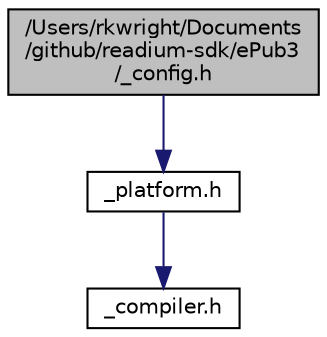 digraph "/Users/rkwright/Documents/github/readium-sdk/ePub3/_config.h"
{
  edge [fontname="Helvetica",fontsize="10",labelfontname="Helvetica",labelfontsize="10"];
  node [fontname="Helvetica",fontsize="10",shape=record];
  Node1 [label="/Users/rkwright/Documents\l/github/readium-sdk/ePub3\l/_config.h",height=0.2,width=0.4,color="black", fillcolor="grey75", style="filled" fontcolor="black"];
  Node1 -> Node2 [color="midnightblue",fontsize="10",style="solid",fontname="Helvetica"];
  Node2 [label="_platform.h",height=0.2,width=0.4,color="black", fillcolor="white", style="filled",URL="$__platform_8h.xhtml"];
  Node2 -> Node3 [color="midnightblue",fontsize="10",style="solid",fontname="Helvetica"];
  Node3 [label="_compiler.h",height=0.2,width=0.4,color="black", fillcolor="white", style="filled",URL="$__compiler_8h.xhtml"];
}
